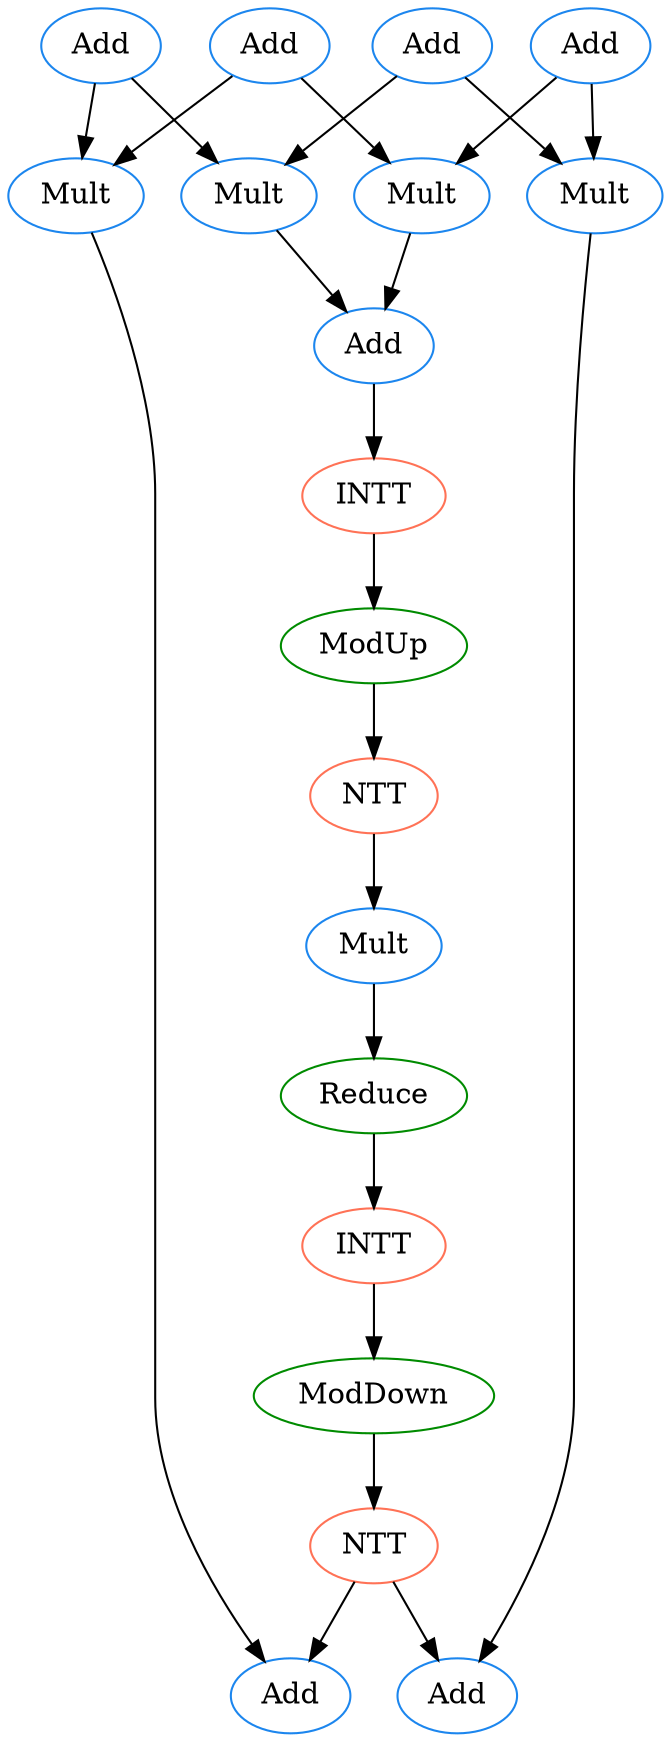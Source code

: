 digraph G {
0 [color=dodgerblue2, label=Add];
1 [color=dodgerblue2, label=Add];
2 [color=dodgerblue2, label=Add];
3 [color=dodgerblue2, label=Add];
4 [color=dodgerblue2, label=Mult];
5 [color=dodgerblue2, label=Mult];
6 [color=dodgerblue2, label=Mult];
7 [color=dodgerblue2, label=Mult];
8 [color=dodgerblue2, label=Add];
9 [color=coral1, label=INTT];
10 [color=green4, label=ModUp];
11 [color=coral1, label=NTT];
12 [color=dodgerblue2, label=Mult];
13 [color=green4, label=Reduce];
14 [color=coral1, label=INTT];
15 [color=green4, label=ModDown];
16 [color=coral1, label=NTT];
17 [color=dodgerblue2, label=Add];
18 [color=dodgerblue2, label=Add];
0->4 ;
0->5 ;
1->7 ;
1->6 ;
2->4 ;
2->6 ;
3->7 ;
3->5 ;
4->17 ;
5->8 ;
6->8 ;
7->18 ;
8->9 ;
9->10 ;
10->11 ;
11->12 ;
12->13 ;
13->14 ;
14->15 ;
15->16 ;
16->17 ;
16->18 ;
}
